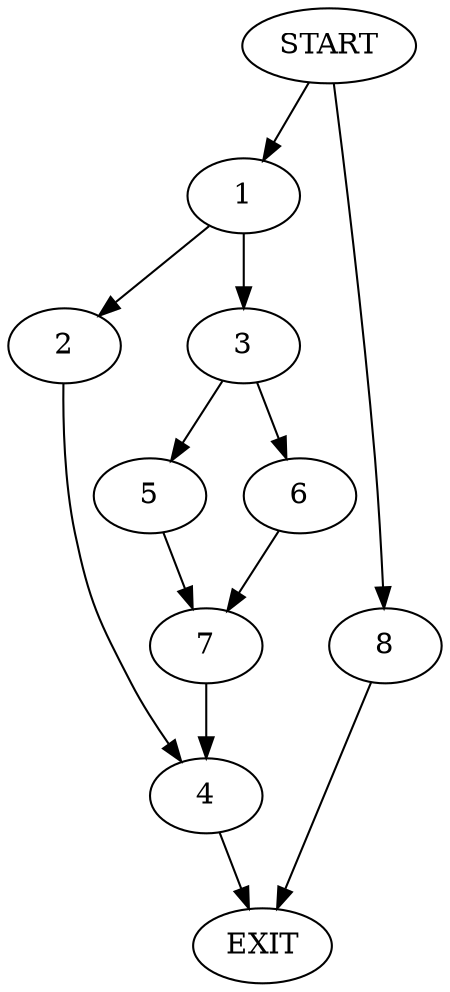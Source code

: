 digraph {
0 [label="START"]
9 [label="EXIT"]
0 -> 1
1 -> 2
1 -> 3
2 -> 4
3 -> 5
3 -> 6
4 -> 9
5 -> 7
6 -> 7
7 -> 4
0 -> 8
8 -> 9
}
